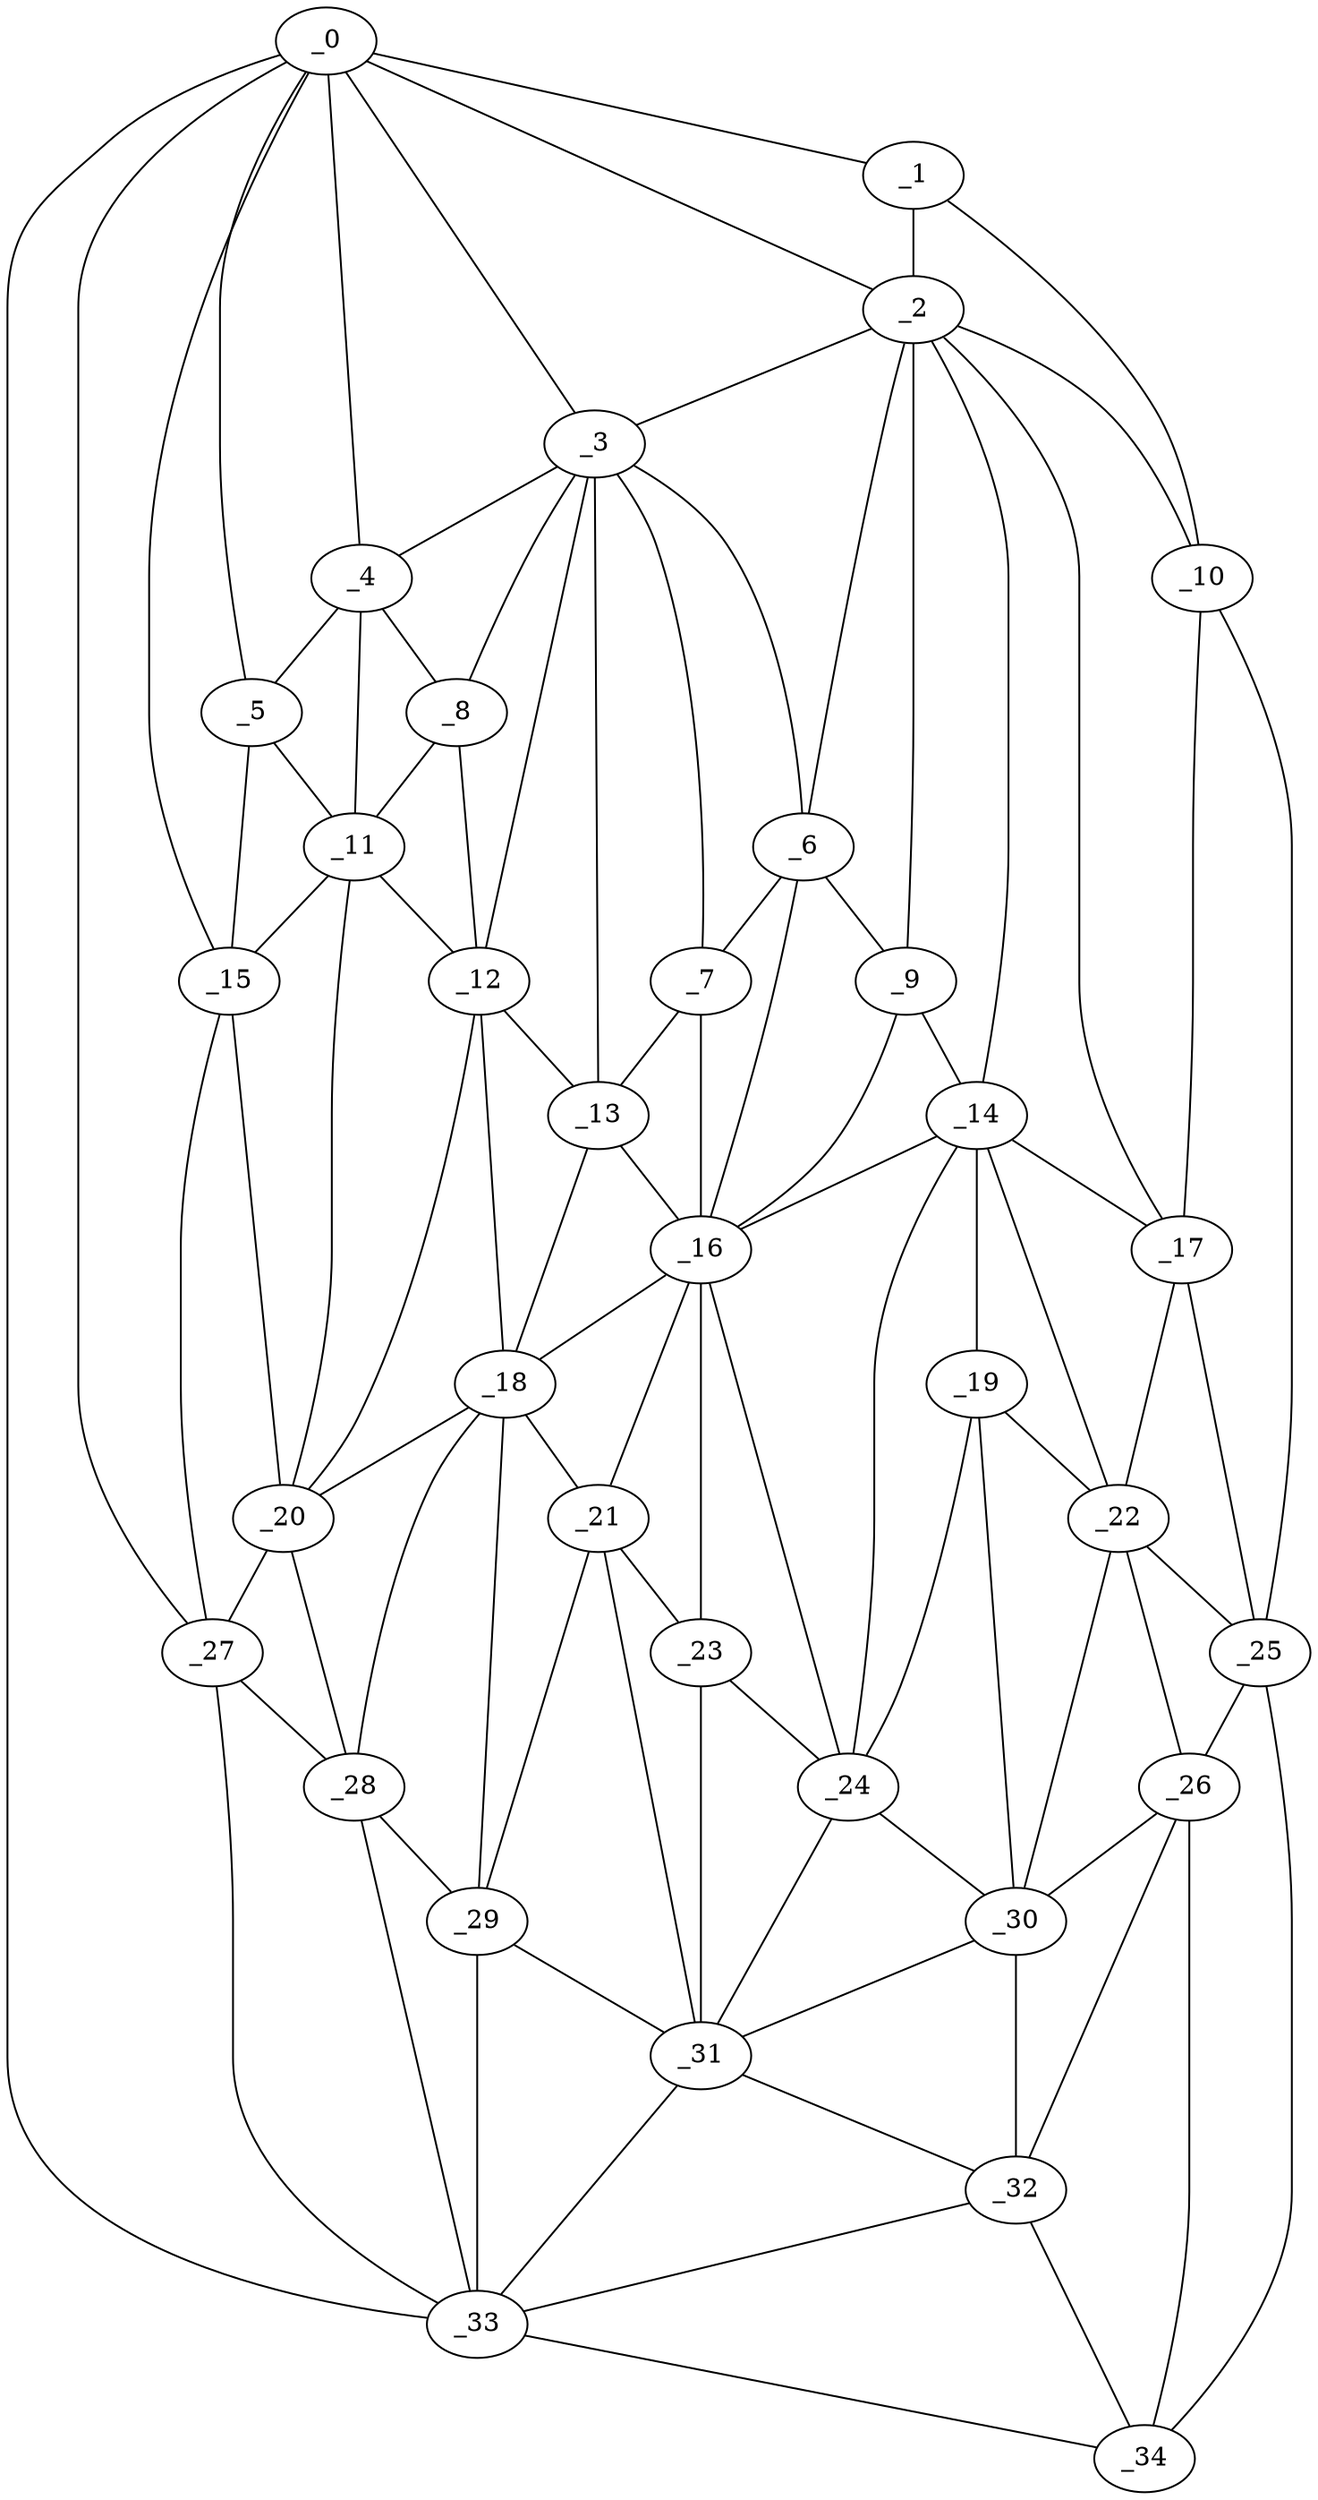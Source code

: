 graph "obj22__15.gxl" {
	_0	 [x=38,
		y=9];
	_1	 [x=40,
		y=120];
	_0 -- _1	 [valence=1];
	_2	 [x=41,
		y=105];
	_0 -- _2	 [valence=2];
	_3	 [x=43,
		y=59];
	_0 -- _3	 [valence=2];
	_4	 [x=44,
		y=29];
	_0 -- _4	 [valence=1];
	_5	 [x=45,
		y=23];
	_0 -- _5	 [valence=2];
	_15	 [x=60,
		y=25];
	_0 -- _15	 [valence=1];
	_27	 [x=76,
		y=23];
	_0 -- _27	 [valence=1];
	_33	 [x=93,
		y=10];
	_0 -- _33	 [valence=1];
	_1 -- _2	 [valence=1];
	_10	 [x=52,
		y=124];
	_1 -- _10	 [valence=1];
	_2 -- _3	 [valence=2];
	_6	 [x=46,
		y=70];
	_2 -- _6	 [valence=2];
	_9	 [x=52,
		y=78];
	_2 -- _9	 [valence=1];
	_2 -- _10	 [valence=2];
	_14	 [x=57,
		y=88];
	_2 -- _14	 [valence=2];
	_17	 [x=62,
		y=110];
	_2 -- _17	 [valence=2];
	_3 -- _4	 [valence=2];
	_3 -- _6	 [valence=1];
	_7	 [x=48,
		y=63];
	_3 -- _7	 [valence=2];
	_8	 [x=50,
		y=35];
	_3 -- _8	 [valence=2];
	_12	 [x=54,
		y=41];
	_3 -- _12	 [valence=2];
	_13	 [x=55,
		y=60];
	_3 -- _13	 [valence=1];
	_4 -- _5	 [valence=2];
	_4 -- _8	 [valence=2];
	_11	 [x=53,
		y=30];
	_4 -- _11	 [valence=2];
	_5 -- _11	 [valence=2];
	_5 -- _15	 [valence=2];
	_6 -- _7	 [valence=1];
	_6 -- _9	 [valence=2];
	_16	 [x=61,
		y=74];
	_6 -- _16	 [valence=1];
	_7 -- _13	 [valence=2];
	_7 -- _16	 [valence=1];
	_8 -- _11	 [valence=2];
	_8 -- _12	 [valence=2];
	_9 -- _14	 [valence=1];
	_9 -- _16	 [valence=2];
	_10 -- _17	 [valence=1];
	_25	 [x=72,
		y=125];
	_10 -- _25	 [valence=1];
	_11 -- _12	 [valence=1];
	_11 -- _15	 [valence=1];
	_20	 [x=68,
		y=32];
	_11 -- _20	 [valence=2];
	_12 -- _13	 [valence=2];
	_18	 [x=65,
		y=60];
	_12 -- _18	 [valence=1];
	_12 -- _20	 [valence=2];
	_13 -- _16	 [valence=2];
	_13 -- _18	 [valence=2];
	_14 -- _16	 [valence=2];
	_14 -- _17	 [valence=1];
	_19	 [x=66,
		y=89];
	_14 -- _19	 [valence=1];
	_22	 [x=68,
		y=107];
	_14 -- _22	 [valence=2];
	_24	 [x=70,
		y=82];
	_14 -- _24	 [valence=2];
	_15 -- _20	 [valence=1];
	_15 -- _27	 [valence=2];
	_16 -- _18	 [valence=2];
	_21	 [x=68,
		y=66];
	_16 -- _21	 [valence=2];
	_23	 [x=70,
		y=77];
	_16 -- _23	 [valence=2];
	_16 -- _24	 [valence=1];
	_17 -- _22	 [valence=2];
	_17 -- _25	 [valence=1];
	_18 -- _20	 [valence=2];
	_18 -- _21	 [valence=2];
	_28	 [x=77,
		y=35];
	_18 -- _28	 [valence=2];
	_29	 [x=77,
		y=60];
	_18 -- _29	 [valence=2];
	_19 -- _22	 [valence=2];
	_19 -- _24	 [valence=2];
	_30	 [x=77,
		y=89];
	_19 -- _30	 [valence=1];
	_20 -- _27	 [valence=1];
	_20 -- _28	 [valence=2];
	_21 -- _23	 [valence=1];
	_21 -- _29	 [valence=1];
	_31	 [x=78,
		y=75];
	_21 -- _31	 [valence=1];
	_22 -- _25	 [valence=2];
	_26	 [x=74,
		y=108];
	_22 -- _26	 [valence=2];
	_22 -- _30	 [valence=2];
	_23 -- _24	 [valence=2];
	_23 -- _31	 [valence=1];
	_24 -- _30	 [valence=2];
	_24 -- _31	 [valence=1];
	_25 -- _26	 [valence=2];
	_34	 [x=94,
		y=123];
	_25 -- _34	 [valence=1];
	_26 -- _30	 [valence=2];
	_32	 [x=86,
		y=102];
	_26 -- _32	 [valence=1];
	_26 -- _34	 [valence=2];
	_27 -- _28	 [valence=2];
	_27 -- _33	 [valence=1];
	_28 -- _29	 [valence=1];
	_28 -- _33	 [valence=2];
	_29 -- _31	 [valence=1];
	_29 -- _33	 [valence=2];
	_30 -- _31	 [valence=2];
	_30 -- _32	 [valence=1];
	_31 -- _32	 [valence=2];
	_31 -- _33	 [valence=1];
	_32 -- _33	 [valence=2];
	_32 -- _34	 [valence=1];
	_33 -- _34	 [valence=1];
}

